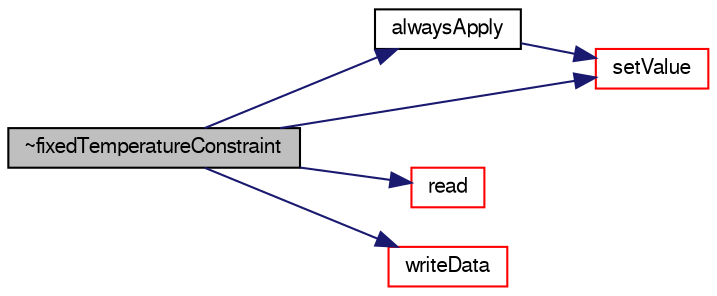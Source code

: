digraph "~fixedTemperatureConstraint"
{
  bgcolor="transparent";
  edge [fontname="FreeSans",fontsize="10",labelfontname="FreeSans",labelfontsize="10"];
  node [fontname="FreeSans",fontsize="10",shape=record];
  rankdir="LR";
  Node2 [label="~fixedTemperatureConstraint",height=0.2,width=0.4,color="black", fillcolor="grey75", style="filled", fontcolor="black"];
  Node2 -> Node3 [color="midnightblue",fontsize="10",style="solid",fontname="FreeSans"];
  Node3 [label="alwaysApply",height=0.2,width=0.4,color="black",URL="$a23430.html#a68b028e4f9d17fe8f3866edc65660f03",tooltip="Flag to bypass the apply flag list checking. "];
  Node3 -> Node4 [color="midnightblue",fontsize="10",style="solid",fontname="FreeSans"];
  Node4 [label="setValue",height=0.2,width=0.4,color="red",URL="$a23430.html#a14a2a47dd256cb0c8b14bd4efe1fef04",tooltip="Scalar. "];
  Node2 -> Node345 [color="midnightblue",fontsize="10",style="solid",fontname="FreeSans"];
  Node345 [label="read",height=0.2,width=0.4,color="red",URL="$a23430.html#a6ce0c64db98eb6144d363dbfc86104eb",tooltip="Read dictionary. "];
  Node2 -> Node4 [color="midnightblue",fontsize="10",style="solid",fontname="FreeSans"];
  Node2 -> Node348 [color="midnightblue",fontsize="10",style="solid",fontname="FreeSans"];
  Node348 [label="writeData",height=0.2,width=0.4,color="red",URL="$a23430.html#aba86aa54ec0b10ddd48ce308a3c6d3b2",tooltip="Write data. "];
}
